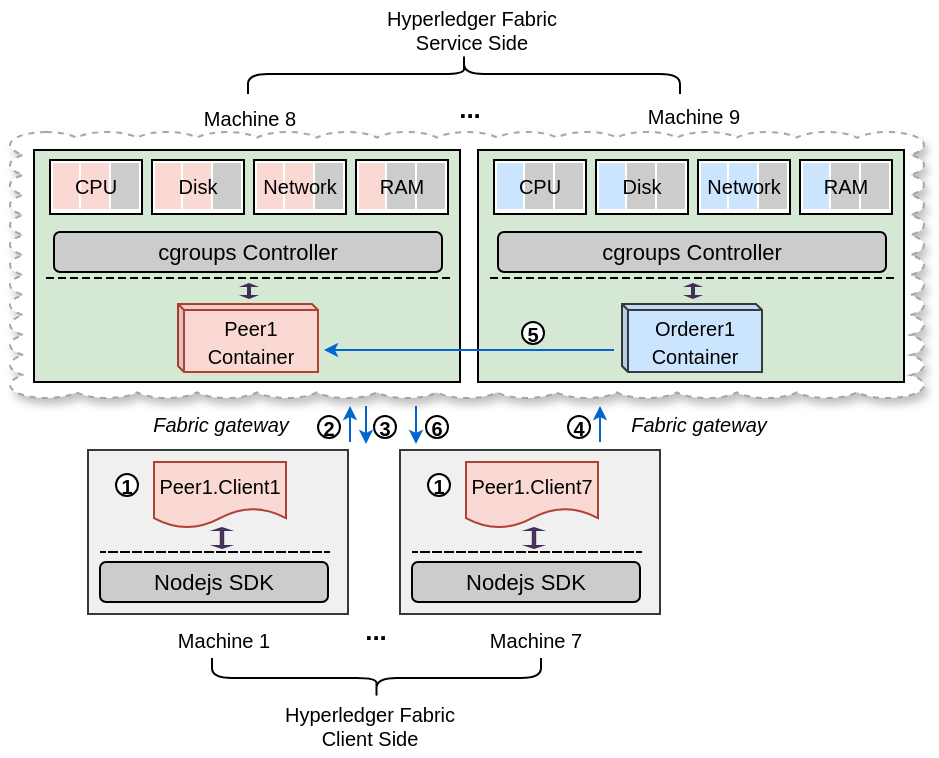 <mxfile version="21.2.8" type="device">
  <diagram id="aW8BC6xyf7XYzy20FpQa" name="Page-1">
    <mxGraphModel dx="699" dy="426" grid="1" gridSize="10" guides="1" tooltips="1" connect="1" arrows="1" fold="1" page="1" pageScale="1" pageWidth="827" pageHeight="1169" math="0" shadow="0">
      <root>
        <mxCell id="0" />
        <mxCell id="1" parent="0" />
        <mxCell id="XK2W6UIJSNf5Aq3qvfiF-6" value="" style="whiteSpace=wrap;html=1;shape=mxgraph.basic.cloud_rect;gradientColor=none;strokeColor=#A6A6A6;shadow=1;strokeWidth=1;perimeterSpacing=0;sketch=0;dashed=1;" parent="1" vertex="1">
          <mxGeometry x="267" y="328" width="457" height="133" as="geometry" />
        </mxCell>
        <mxCell id="_izc5aic09UUB3uyZORW-22" value="&lt;font style=&quot;font-size: 10px;&quot;&gt;Machine 9&lt;/font&gt;" style="text;html=1;strokeColor=none;fillColor=none;align=center;verticalAlign=middle;whiteSpace=wrap;rounded=0;fontSize=10;" parent="1" vertex="1">
          <mxGeometry x="579" y="305" width="60" height="30" as="geometry" />
        </mxCell>
        <mxCell id="_izc5aic09UUB3uyZORW-28" value="" style="rounded=0;whiteSpace=wrap;html=1;fillColor=#D5E8D4;" parent="1" vertex="1">
          <mxGeometry x="279" y="337" width="213" height="116" as="geometry" />
        </mxCell>
        <mxCell id="_izc5aic09UUB3uyZORW-29" value="cgroups Controller" style="rounded=1;whiteSpace=wrap;html=1;fillColor=#CCCCCC;strokeColor=#000000;fontSize=11;" parent="1" vertex="1">
          <mxGeometry x="289" y="378" width="194" height="20" as="geometry" />
        </mxCell>
        <mxCell id="_izc5aic09UUB3uyZORW-30" value="" style="endArrow=none;dashed=1;html=1;rounded=0;fontColor=#000000;shape=link;sketch=0;width=0;endSize=29;" parent="1" edge="1">
          <mxGeometry width="50" height="50" relative="1" as="geometry">
            <mxPoint x="487" y="401" as="sourcePoint" />
            <mxPoint x="285" y="401" as="targetPoint" />
          </mxGeometry>
        </mxCell>
        <mxCell id="_izc5aic09UUB3uyZORW-31" value="" style="html=1;shadow=0;dashed=0;align=center;verticalAlign=middle;shape=mxgraph.arrows2.twoWayArrow;dy=0.8;dx=1.0;fontColor=#ffffff;strokeColor=#432D57;fillColor=#76608a;direction=south;" parent="1" vertex="1">
          <mxGeometry x="384" y="404" width="5" height="7" as="geometry" />
        </mxCell>
        <mxCell id="_izc5aic09UUB3uyZORW-32" value="" style="rounded=0;whiteSpace=wrap;html=1;shadow=0;labelBackgroundColor=none;fontSize=10;fontColor=#000000;strokeColor=#000000;fillColor=#FFFFFF;" parent="1" vertex="1">
          <mxGeometry x="287" y="342" width="46" height="27" as="geometry" />
        </mxCell>
        <mxCell id="_izc5aic09UUB3uyZORW-33" value="" style="rounded=0;whiteSpace=wrap;html=1;shadow=0;fontSize=10;strokeColor=#FFFFFF;fillColor=#fad9d5;imageWidth=21;imageHeight=21;absoluteArcSize=1;" parent="1" vertex="1">
          <mxGeometry x="288" y="343" width="15" height="24" as="geometry" />
        </mxCell>
        <mxCell id="_izc5aic09UUB3uyZORW-34" value="" style="rounded=0;whiteSpace=wrap;html=1;shadow=0;fontSize=10;strokeColor=#FFFFFF;fillColor=#fad9d5;imageWidth=21;imageHeight=21;absoluteArcSize=1;" parent="1" vertex="1">
          <mxGeometry x="302" y="343" width="15" height="24" as="geometry" />
        </mxCell>
        <mxCell id="_izc5aic09UUB3uyZORW-35" value="" style="rounded=0;whiteSpace=wrap;html=1;shadow=0;fontSize=10;fontColor=#000000;strokeColor=#FFFFFF;fillColor=#CCCCCC;imageWidth=21;imageHeight=21;absoluteArcSize=1;" parent="1" vertex="1">
          <mxGeometry x="317" y="343" width="15" height="24" as="geometry" />
        </mxCell>
        <mxCell id="_izc5aic09UUB3uyZORW-36" value="CPU" style="text;html=1;strokeColor=none;fillColor=none;align=center;verticalAlign=middle;whiteSpace=wrap;rounded=0;fontSize=10;" parent="1" vertex="1">
          <mxGeometry x="283" y="343" width="54" height="24" as="geometry" />
        </mxCell>
        <mxCell id="_izc5aic09UUB3uyZORW-37" value="" style="rounded=0;whiteSpace=wrap;html=1;shadow=0;labelBackgroundColor=none;fontSize=10;fontColor=#000000;strokeColor=#000000;fillColor=#FFFFFF;" parent="1" vertex="1">
          <mxGeometry x="338" y="342" width="46" height="27" as="geometry" />
        </mxCell>
        <mxCell id="_izc5aic09UUB3uyZORW-38" value="" style="rounded=0;whiteSpace=wrap;html=1;shadow=0;fontSize=10;strokeColor=#FFFFFF;fillColor=#fad9d5;imageWidth=21;imageHeight=21;absoluteArcSize=1;" parent="1" vertex="1">
          <mxGeometry x="339" y="343" width="15" height="24" as="geometry" />
        </mxCell>
        <mxCell id="_izc5aic09UUB3uyZORW-39" value="" style="rounded=0;whiteSpace=wrap;html=1;shadow=0;fontSize=10;strokeColor=#FFFFFF;fillColor=#fad9d5;imageWidth=21;imageHeight=21;absoluteArcSize=1;" parent="1" vertex="1">
          <mxGeometry x="353" y="343" width="15" height="24" as="geometry" />
        </mxCell>
        <mxCell id="_izc5aic09UUB3uyZORW-40" value="" style="rounded=0;whiteSpace=wrap;html=1;shadow=0;fontSize=10;fontColor=#000000;strokeColor=#FFFFFF;fillColor=#CCCCCC;imageWidth=21;imageHeight=21;absoluteArcSize=1;" parent="1" vertex="1">
          <mxGeometry x="368" y="343" width="15" height="24" as="geometry" />
        </mxCell>
        <mxCell id="_izc5aic09UUB3uyZORW-41" value="Disk" style="text;html=1;strokeColor=none;fillColor=none;align=center;verticalAlign=middle;whiteSpace=wrap;rounded=0;fontSize=10;" parent="1" vertex="1">
          <mxGeometry x="334" y="343" width="54" height="24" as="geometry" />
        </mxCell>
        <mxCell id="_izc5aic09UUB3uyZORW-42" value="" style="rounded=0;whiteSpace=wrap;html=1;shadow=0;labelBackgroundColor=none;fontSize=10;fontColor=#000000;strokeColor=#000000;fillColor=#FFFFFF;" parent="1" vertex="1">
          <mxGeometry x="389" y="342" width="46" height="27" as="geometry" />
        </mxCell>
        <mxCell id="_izc5aic09UUB3uyZORW-43" value="" style="rounded=0;whiteSpace=wrap;html=1;shadow=0;fontSize=10;strokeColor=#FFFFFF;fillColor=#fad9d5;imageWidth=21;imageHeight=21;absoluteArcSize=1;" parent="1" vertex="1">
          <mxGeometry x="390" y="343" width="15" height="24" as="geometry" />
        </mxCell>
        <mxCell id="_izc5aic09UUB3uyZORW-44" value="" style="rounded=0;whiteSpace=wrap;html=1;shadow=0;fontSize=10;strokeColor=#FFFFFF;fillColor=#fad9d5;imageWidth=21;imageHeight=21;absoluteArcSize=1;" parent="1" vertex="1">
          <mxGeometry x="404" y="343" width="15" height="24" as="geometry" />
        </mxCell>
        <mxCell id="_izc5aic09UUB3uyZORW-45" value="" style="rounded=0;whiteSpace=wrap;html=1;shadow=0;fontSize=10;fontColor=#000000;strokeColor=#FFFFFF;fillColor=#CCCCCC;imageWidth=21;imageHeight=21;absoluteArcSize=1;" parent="1" vertex="1">
          <mxGeometry x="419" y="343" width="15" height="24" as="geometry" />
        </mxCell>
        <mxCell id="_izc5aic09UUB3uyZORW-46" value="Network" style="text;html=1;strokeColor=none;fillColor=none;align=center;verticalAlign=middle;whiteSpace=wrap;rounded=0;fontSize=10;" parent="1" vertex="1">
          <mxGeometry x="385" y="343" width="54" height="24" as="geometry" />
        </mxCell>
        <mxCell id="_izc5aic09UUB3uyZORW-47" value="&lt;font style=&quot;font-size: 10px;&quot;&gt;Peer1&lt;br style=&quot;&quot;&gt;Container&lt;/font&gt;" style="shape=cube;whiteSpace=wrap;html=1;boundedLbl=1;backgroundOutline=1;darkOpacity=0.05;darkOpacity2=0.1;shadow=0;size=3;fontSize=11;fillColor=#fad9d5;strokeColor=#ae4132;" parent="1" vertex="1">
          <mxGeometry x="351" y="414" width="70" height="34" as="geometry" />
        </mxCell>
        <mxCell id="_izc5aic09UUB3uyZORW-48" value="&lt;font style=&quot;font-size: 10px;&quot;&gt;Machine 8&lt;/font&gt;" style="text;html=1;strokeColor=none;fillColor=none;align=center;verticalAlign=middle;whiteSpace=wrap;rounded=0;fontSize=10;" parent="1" vertex="1">
          <mxGeometry x="357" y="306" width="60" height="30" as="geometry" />
        </mxCell>
        <mxCell id="_izc5aic09UUB3uyZORW-52" value="&lt;font style=&quot;font-size: 10px;&quot;&gt;Hyperledger&amp;nbsp;Fabric &lt;br&gt;Service Side&lt;br&gt;&lt;/font&gt;" style="text;html=1;strokeColor=none;fillColor=none;align=center;verticalAlign=middle;whiteSpace=wrap;rounded=0;fontSize=8;" parent="1" vertex="1">
          <mxGeometry x="368" y="262" width="260" height="30" as="geometry" />
        </mxCell>
        <mxCell id="_izc5aic09UUB3uyZORW-53" value="" style="rounded=0;whiteSpace=wrap;html=1;fillColor=#F0F0F0;strokeColor=#36393d;" parent="1" vertex="1">
          <mxGeometry x="462" y="487" width="130" height="82" as="geometry" />
        </mxCell>
        <mxCell id="_izc5aic09UUB3uyZORW-54" value="Nodejs SDK" style="rounded=1;whiteSpace=wrap;html=1;fontSize=11;fillColor=#CCCCCC;strokeColor=#000000;" parent="1" vertex="1">
          <mxGeometry x="468" y="543" width="114" height="20" as="geometry" />
        </mxCell>
        <mxCell id="_izc5aic09UUB3uyZORW-55" value="" style="endArrow=none;dashed=1;html=1;rounded=0;fontColor=#000000;shape=link;sketch=0;width=0;" parent="1" edge="1">
          <mxGeometry width="50" height="50" relative="1" as="geometry">
            <mxPoint x="583" y="538.0" as="sourcePoint" />
            <mxPoint x="468.0" y="538.0" as="targetPoint" />
          </mxGeometry>
        </mxCell>
        <mxCell id="_izc5aic09UUB3uyZORW-56" value="" style="html=1;shadow=0;dashed=0;align=center;verticalAlign=middle;shape=mxgraph.arrows2.twoWayArrow;dy=0.8;dx=1.0;fontColor=#ffffff;strokeColor=#432D57;fillColor=#76608a;direction=south;" parent="1" vertex="1">
          <mxGeometry x="526" y="526" width="6" height="10" as="geometry" />
        </mxCell>
        <mxCell id="_izc5aic09UUB3uyZORW-57" value="&lt;font style=&quot;font-size: 10px;&quot;&gt;Peer1.Client7&lt;/font&gt;" style="shape=document;whiteSpace=wrap;html=1;boundedLbl=1;fillColor=#fad9d5;strokeColor=#ae4132;" parent="1" vertex="1">
          <mxGeometry x="495" y="493" width="66" height="33" as="geometry" />
        </mxCell>
        <mxCell id="_izc5aic09UUB3uyZORW-58" value="&lt;font style=&quot;font-size: 10px;&quot;&gt;Machine 7&lt;/font&gt;" style="text;html=1;strokeColor=none;fillColor=none;align=center;verticalAlign=middle;whiteSpace=wrap;rounded=0;fontSize=10;" parent="1" vertex="1">
          <mxGeometry x="500" y="567" width="60" height="30" as="geometry" />
        </mxCell>
        <mxCell id="_izc5aic09UUB3uyZORW-59" value="1" style="ellipse;whiteSpace=wrap;html=1;aspect=fixed;fontSize=10;strokeColor=#000000;fillColor=#FFFFFF;fontStyle=1" parent="1" vertex="1">
          <mxGeometry x="476" y="499" width="11" height="11" as="geometry" />
        </mxCell>
        <mxCell id="_izc5aic09UUB3uyZORW-60" value="" style="rounded=0;whiteSpace=wrap;html=1;fillColor=#F0F0F0;strokeColor=#36393d;" parent="1" vertex="1">
          <mxGeometry x="306" y="487" width="130" height="82" as="geometry" />
        </mxCell>
        <mxCell id="_izc5aic09UUB3uyZORW-61" value="Nodejs SDK" style="rounded=1;whiteSpace=wrap;html=1;fontSize=11;fillColor=#CCCCCC;strokeColor=#000000;" parent="1" vertex="1">
          <mxGeometry x="312" y="543" width="114" height="20" as="geometry" />
        </mxCell>
        <mxCell id="_izc5aic09UUB3uyZORW-62" value="" style="endArrow=none;dashed=1;html=1;rounded=0;fontColor=#000000;shape=link;sketch=0;width=0;" parent="1" edge="1">
          <mxGeometry width="50" height="50" relative="1" as="geometry">
            <mxPoint x="427.0" y="538.0" as="sourcePoint" />
            <mxPoint x="312.0" y="538.0" as="targetPoint" />
          </mxGeometry>
        </mxCell>
        <mxCell id="_izc5aic09UUB3uyZORW-63" value="" style="html=1;shadow=0;dashed=0;align=center;verticalAlign=middle;shape=mxgraph.arrows2.twoWayArrow;dy=0.8;dx=1.0;fontColor=#ffffff;strokeColor=#432D57;fillColor=#76608a;direction=south;" parent="1" vertex="1">
          <mxGeometry x="370" y="526" width="6" height="10" as="geometry" />
        </mxCell>
        <mxCell id="_izc5aic09UUB3uyZORW-64" value="&lt;font style=&quot;font-size: 10px;&quot;&gt;Peer1.Client1&lt;/font&gt;" style="shape=document;whiteSpace=wrap;html=1;boundedLbl=1;fillColor=#fad9d5;strokeColor=#ae4132;" parent="1" vertex="1">
          <mxGeometry x="339" y="493" width="66" height="33" as="geometry" />
        </mxCell>
        <mxCell id="_izc5aic09UUB3uyZORW-65" value="&lt;font style=&quot;font-size: 10px;&quot;&gt;Machine 1&lt;/font&gt;" style="text;html=1;strokeColor=none;fillColor=none;align=center;verticalAlign=middle;whiteSpace=wrap;rounded=0;fontSize=10;" parent="1" vertex="1">
          <mxGeometry x="344" y="567" width="60" height="30" as="geometry" />
        </mxCell>
        <mxCell id="_izc5aic09UUB3uyZORW-66" value="1" style="ellipse;whiteSpace=wrap;html=1;aspect=fixed;fontSize=10;strokeColor=#000000;fillColor=#FFFFFF;fontStyle=1" parent="1" vertex="1">
          <mxGeometry x="320" y="499" width="11" height="11" as="geometry" />
        </mxCell>
        <mxCell id="_izc5aic09UUB3uyZORW-67" value="&lt;b&gt;&lt;font style=&quot;font-size: 13px;&quot;&gt;...&lt;/font&gt;&lt;/b&gt;" style="text;html=1;strokeColor=none;fillColor=none;align=center;verticalAlign=middle;whiteSpace=wrap;rounded=0;fontSize=10;" parent="1" vertex="1">
          <mxGeometry x="420" y="562" width="60" height="30" as="geometry" />
        </mxCell>
        <mxCell id="_izc5aic09UUB3uyZORW-69" value="" style="endArrow=classic;html=1;rounded=0;fontSize=10;strokeColor=#0066CC;endSize=4;startSize=4;" parent="1" edge="1">
          <mxGeometry width="50" height="50" relative="1" as="geometry">
            <mxPoint x="562" y="483" as="sourcePoint" />
            <mxPoint x="562" y="465.0" as="targetPoint" />
          </mxGeometry>
        </mxCell>
        <mxCell id="_izc5aic09UUB3uyZORW-70" value="4" style="ellipse;whiteSpace=wrap;html=1;aspect=fixed;fontSize=10;strokeColor=#000000;fillColor=#FFFFFF;fontStyle=1" parent="1" vertex="1">
          <mxGeometry x="546" y="470" width="11" height="11" as="geometry" />
        </mxCell>
        <mxCell id="_izc5aic09UUB3uyZORW-71" value="" style="endArrow=classic;html=1;rounded=0;fontSize=10;strokeColor=#0066CC;endSize=4;startSize=4;" parent="1" edge="1">
          <mxGeometry width="50" height="50" relative="1" as="geometry">
            <mxPoint x="437.0" y="483" as="sourcePoint" />
            <mxPoint x="437.0" y="465.0" as="targetPoint" />
          </mxGeometry>
        </mxCell>
        <mxCell id="_izc5aic09UUB3uyZORW-72" value="" style="endArrow=classic;html=1;rounded=0;fontSize=10;strokeColor=#0066CC;endSize=4;startSize=4;jumpSize=6;" parent="1" edge="1">
          <mxGeometry width="50" height="50" relative="1" as="geometry">
            <mxPoint x="445.0" y="465.0" as="sourcePoint" />
            <mxPoint x="445.0" y="484" as="targetPoint" />
          </mxGeometry>
        </mxCell>
        <mxCell id="_izc5aic09UUB3uyZORW-73" value="" style="endArrow=classic;html=1;rounded=0;fontSize=10;strokeColor=#0066CC;endSize=4;startSize=4;jumpSize=6;" parent="1" edge="1">
          <mxGeometry width="50" height="50" relative="1" as="geometry">
            <mxPoint x="470.0" y="465.0" as="sourcePoint" />
            <mxPoint x="470.0" y="484" as="targetPoint" />
          </mxGeometry>
        </mxCell>
        <mxCell id="_izc5aic09UUB3uyZORW-74" value="2" style="ellipse;whiteSpace=wrap;html=1;aspect=fixed;fontSize=10;strokeColor=#000000;fillColor=#FFFFFF;fontStyle=1" parent="1" vertex="1">
          <mxGeometry x="421" y="470" width="11" height="11" as="geometry" />
        </mxCell>
        <mxCell id="_izc5aic09UUB3uyZORW-75" value="3" style="ellipse;whiteSpace=wrap;html=1;aspect=fixed;fontSize=10;strokeColor=#000000;fillColor=#FFFFFF;fontStyle=1" parent="1" vertex="1">
          <mxGeometry x="449" y="470" width="11" height="11" as="geometry" />
        </mxCell>
        <mxCell id="_izc5aic09UUB3uyZORW-76" value="6" style="ellipse;whiteSpace=wrap;html=1;aspect=fixed;fontSize=10;strokeColor=#000000;fillColor=#FFFFFF;fontStyle=1" parent="1" vertex="1">
          <mxGeometry x="475" y="470" width="11" height="11" as="geometry" />
        </mxCell>
        <mxCell id="ahnX-Xyx6NTxRVOsWMf1-1" value="" style="rounded=0;whiteSpace=wrap;html=1;shadow=0;labelBackgroundColor=none;fontSize=10;fontColor=#000000;strokeColor=#000000;fillColor=#FFFFFF;" parent="1" vertex="1">
          <mxGeometry x="440" y="342" width="46" height="27" as="geometry" />
        </mxCell>
        <mxCell id="ahnX-Xyx6NTxRVOsWMf1-2" value="" style="rounded=0;whiteSpace=wrap;html=1;shadow=0;fontSize=10;strokeColor=#FFFFFF;fillColor=#fad9d5;imageWidth=21;imageHeight=21;absoluteArcSize=1;" parent="1" vertex="1">
          <mxGeometry x="441" y="343" width="15" height="24" as="geometry" />
        </mxCell>
        <mxCell id="ahnX-Xyx6NTxRVOsWMf1-3" value="" style="rounded=0;whiteSpace=wrap;html=1;shadow=0;fontSize=10;strokeColor=#FFFFFF;fillColor=#CCCCCC;imageWidth=21;imageHeight=21;absoluteArcSize=1;" parent="1" vertex="1">
          <mxGeometry x="455" y="343" width="15" height="24" as="geometry" />
        </mxCell>
        <mxCell id="ahnX-Xyx6NTxRVOsWMf1-4" value="" style="rounded=0;whiteSpace=wrap;html=1;shadow=0;fontSize=10;fontColor=#000000;strokeColor=#FFFFFF;fillColor=#CCCCCC;imageWidth=21;imageHeight=21;absoluteArcSize=1;" parent="1" vertex="1">
          <mxGeometry x="470" y="343" width="15" height="24" as="geometry" />
        </mxCell>
        <mxCell id="ahnX-Xyx6NTxRVOsWMf1-5" value="RAM" style="text;html=1;strokeColor=none;fillColor=none;align=center;verticalAlign=middle;whiteSpace=wrap;rounded=0;fontSize=10;" parent="1" vertex="1">
          <mxGeometry x="436" y="343" width="54" height="24" as="geometry" />
        </mxCell>
        <mxCell id="ahnX-Xyx6NTxRVOsWMf1-6" value="" style="rounded=0;whiteSpace=wrap;html=1;fillColor=#D5E8D4;" parent="1" vertex="1">
          <mxGeometry x="501" y="337" width="213" height="116" as="geometry" />
        </mxCell>
        <mxCell id="ahnX-Xyx6NTxRVOsWMf1-7" value="cgroups Controller" style="rounded=1;whiteSpace=wrap;html=1;fillColor=#CCCCCC;strokeColor=#000000;fontSize=11;" parent="1" vertex="1">
          <mxGeometry x="511" y="378" width="194" height="20" as="geometry" />
        </mxCell>
        <mxCell id="ahnX-Xyx6NTxRVOsWMf1-8" value="" style="endArrow=none;dashed=1;html=1;rounded=0;fontColor=#000000;shape=link;sketch=0;width=0;endSize=29;" parent="1" edge="1">
          <mxGeometry width="50" height="50" relative="1" as="geometry">
            <mxPoint x="709" y="401" as="sourcePoint" />
            <mxPoint x="507" y="401" as="targetPoint" />
          </mxGeometry>
        </mxCell>
        <mxCell id="ahnX-Xyx6NTxRVOsWMf1-9" value="" style="html=1;shadow=0;dashed=0;align=center;verticalAlign=middle;shape=mxgraph.arrows2.twoWayArrow;dy=0.8;dx=1.0;fontColor=#ffffff;strokeColor=#432D57;fillColor=#76608a;direction=south;" parent="1" vertex="1">
          <mxGeometry x="606" y="404" width="5" height="7" as="geometry" />
        </mxCell>
        <mxCell id="ahnX-Xyx6NTxRVOsWMf1-10" value="" style="rounded=0;whiteSpace=wrap;html=1;shadow=0;labelBackgroundColor=none;fontSize=10;fontColor=#000000;strokeColor=#000000;fillColor=#FFFFFF;" parent="1" vertex="1">
          <mxGeometry x="509" y="342" width="46" height="27" as="geometry" />
        </mxCell>
        <mxCell id="ahnX-Xyx6NTxRVOsWMf1-11" value="" style="rounded=0;whiteSpace=wrap;html=1;shadow=0;fontSize=10;strokeColor=#FFFFFF;fillColor=#CCE5FF;imageWidth=21;imageHeight=21;absoluteArcSize=1;" parent="1" vertex="1">
          <mxGeometry x="510" y="343" width="15" height="24" as="geometry" />
        </mxCell>
        <mxCell id="ahnX-Xyx6NTxRVOsWMf1-12" value="" style="rounded=0;whiteSpace=wrap;html=1;shadow=0;fontSize=10;strokeColor=#FFFFFF;fillColor=#CCCCCC;imageWidth=21;imageHeight=21;absoluteArcSize=1;" parent="1" vertex="1">
          <mxGeometry x="524" y="343" width="15" height="24" as="geometry" />
        </mxCell>
        <mxCell id="ahnX-Xyx6NTxRVOsWMf1-13" value="" style="rounded=0;whiteSpace=wrap;html=1;shadow=0;fontSize=10;fontColor=#000000;strokeColor=#FFFFFF;fillColor=#CCCCCC;imageWidth=21;imageHeight=21;absoluteArcSize=1;" parent="1" vertex="1">
          <mxGeometry x="539" y="343" width="15" height="24" as="geometry" />
        </mxCell>
        <mxCell id="ahnX-Xyx6NTxRVOsWMf1-14" value="CPU" style="text;html=1;strokeColor=none;fillColor=none;align=center;verticalAlign=middle;whiteSpace=wrap;rounded=0;fontSize=10;" parent="1" vertex="1">
          <mxGeometry x="505" y="343" width="54" height="24" as="geometry" />
        </mxCell>
        <mxCell id="ahnX-Xyx6NTxRVOsWMf1-15" value="" style="rounded=0;whiteSpace=wrap;html=1;shadow=0;labelBackgroundColor=none;fontSize=10;fontColor=#000000;strokeColor=#000000;fillColor=#FFFFFF;" parent="1" vertex="1">
          <mxGeometry x="560" y="342" width="46" height="27" as="geometry" />
        </mxCell>
        <mxCell id="ahnX-Xyx6NTxRVOsWMf1-16" value="" style="rounded=0;whiteSpace=wrap;html=1;shadow=0;fontSize=10;strokeColor=#FFFFFF;fillColor=#CCE5FF;imageWidth=21;imageHeight=21;absoluteArcSize=1;" parent="1" vertex="1">
          <mxGeometry x="561" y="343" width="15" height="24" as="geometry" />
        </mxCell>
        <mxCell id="ahnX-Xyx6NTxRVOsWMf1-17" value="" style="rounded=0;whiteSpace=wrap;html=1;shadow=0;fontSize=10;strokeColor=#FFFFFF;fillColor=#CCCCCC;imageWidth=21;imageHeight=21;absoluteArcSize=1;" parent="1" vertex="1">
          <mxGeometry x="575" y="343" width="15" height="24" as="geometry" />
        </mxCell>
        <mxCell id="ahnX-Xyx6NTxRVOsWMf1-18" value="" style="rounded=0;whiteSpace=wrap;html=1;shadow=0;fontSize=10;fontColor=#000000;strokeColor=#FFFFFF;fillColor=#CCCCCC;imageWidth=21;imageHeight=21;absoluteArcSize=1;" parent="1" vertex="1">
          <mxGeometry x="590" y="343" width="15" height="24" as="geometry" />
        </mxCell>
        <mxCell id="ahnX-Xyx6NTxRVOsWMf1-19" value="Disk" style="text;html=1;strokeColor=none;fillColor=none;align=center;verticalAlign=middle;whiteSpace=wrap;rounded=0;fontSize=10;" parent="1" vertex="1">
          <mxGeometry x="556" y="343" width="54" height="24" as="geometry" />
        </mxCell>
        <mxCell id="ahnX-Xyx6NTxRVOsWMf1-20" value="" style="rounded=0;whiteSpace=wrap;html=1;shadow=0;labelBackgroundColor=none;fontSize=10;fontColor=#000000;strokeColor=#000000;fillColor=#FFFFFF;" parent="1" vertex="1">
          <mxGeometry x="611" y="342" width="46" height="27" as="geometry" />
        </mxCell>
        <mxCell id="ahnX-Xyx6NTxRVOsWMf1-21" value="" style="rounded=0;whiteSpace=wrap;html=1;shadow=0;fontSize=10;strokeColor=#FFFFFF;fillColor=#CCE5FF;imageWidth=21;imageHeight=21;absoluteArcSize=1;" parent="1" vertex="1">
          <mxGeometry x="612" y="343" width="15" height="24" as="geometry" />
        </mxCell>
        <mxCell id="ahnX-Xyx6NTxRVOsWMf1-22" value="" style="rounded=0;whiteSpace=wrap;html=1;shadow=0;fontSize=10;strokeColor=#FFFFFF;fillColor=#CCE5FF;imageWidth=21;imageHeight=21;absoluteArcSize=1;" parent="1" vertex="1">
          <mxGeometry x="626" y="343" width="15" height="24" as="geometry" />
        </mxCell>
        <mxCell id="ahnX-Xyx6NTxRVOsWMf1-23" value="" style="rounded=0;whiteSpace=wrap;html=1;shadow=0;fontSize=10;fontColor=#000000;strokeColor=#FFFFFF;fillColor=#CCCCCC;imageWidth=21;imageHeight=21;absoluteArcSize=1;" parent="1" vertex="1">
          <mxGeometry x="641" y="343" width="15" height="24" as="geometry" />
        </mxCell>
        <mxCell id="ahnX-Xyx6NTxRVOsWMf1-24" value="Network" style="text;html=1;strokeColor=none;fillColor=none;align=center;verticalAlign=middle;whiteSpace=wrap;rounded=0;fontSize=10;" parent="1" vertex="1">
          <mxGeometry x="607" y="343" width="54" height="24" as="geometry" />
        </mxCell>
        <mxCell id="ahnX-Xyx6NTxRVOsWMf1-25" value="&lt;font style=&quot;font-size: 10px;&quot;&gt;Orderer1&lt;br style=&quot;&quot;&gt;Container&lt;/font&gt;" style="shape=cube;whiteSpace=wrap;html=1;boundedLbl=1;backgroundOutline=1;darkOpacity=0.05;darkOpacity2=0.1;shadow=0;size=3;fontSize=11;fillColor=#cce5ff;strokeColor=#36393d;" parent="1" vertex="1">
          <mxGeometry x="573" y="414" width="70" height="34" as="geometry" />
        </mxCell>
        <mxCell id="ahnX-Xyx6NTxRVOsWMf1-26" value="" style="rounded=0;whiteSpace=wrap;html=1;shadow=0;labelBackgroundColor=none;fontSize=10;fontColor=#000000;strokeColor=#000000;fillColor=#FFFFFF;" parent="1" vertex="1">
          <mxGeometry x="662" y="342" width="46" height="27" as="geometry" />
        </mxCell>
        <mxCell id="ahnX-Xyx6NTxRVOsWMf1-27" value="" style="rounded=0;whiteSpace=wrap;html=1;shadow=0;fontSize=10;strokeColor=#FFFFFF;fillColor=#CCE5FF;imageWidth=21;imageHeight=21;absoluteArcSize=1;" parent="1" vertex="1">
          <mxGeometry x="663" y="343" width="15" height="24" as="geometry" />
        </mxCell>
        <mxCell id="ahnX-Xyx6NTxRVOsWMf1-28" value="" style="rounded=0;whiteSpace=wrap;html=1;shadow=0;fontSize=10;strokeColor=#FFFFFF;fillColor=#CCCCCC;imageWidth=21;imageHeight=21;absoluteArcSize=1;" parent="1" vertex="1">
          <mxGeometry x="677" y="343" width="15" height="24" as="geometry" />
        </mxCell>
        <mxCell id="ahnX-Xyx6NTxRVOsWMf1-29" value="" style="rounded=0;whiteSpace=wrap;html=1;shadow=0;fontSize=10;fontColor=#000000;strokeColor=#FFFFFF;fillColor=#CCCCCC;imageWidth=21;imageHeight=21;absoluteArcSize=1;" parent="1" vertex="1">
          <mxGeometry x="692" y="343" width="15" height="24" as="geometry" />
        </mxCell>
        <mxCell id="ahnX-Xyx6NTxRVOsWMf1-30" value="RAM" style="text;html=1;strokeColor=none;fillColor=none;align=center;verticalAlign=middle;whiteSpace=wrap;rounded=0;fontSize=10;" parent="1" vertex="1">
          <mxGeometry x="658" y="343" width="54" height="24" as="geometry" />
        </mxCell>
        <mxCell id="_izc5aic09UUB3uyZORW-50" value="" style="endArrow=classic;html=1;rounded=0;fontSize=10;strokeColor=#0066CC;endSize=4;startSize=4;jumpSize=6;" parent="1" edge="1">
          <mxGeometry width="50" height="50" relative="1" as="geometry">
            <mxPoint x="569" y="437" as="sourcePoint" />
            <mxPoint x="424" y="437.0" as="targetPoint" />
          </mxGeometry>
        </mxCell>
        <mxCell id="_izc5aic09UUB3uyZORW-51" value="5" style="ellipse;whiteSpace=wrap;html=1;aspect=fixed;fontSize=10;strokeColor=#000000;fillColor=#FFFFFF;fontStyle=1" parent="1" vertex="1">
          <mxGeometry x="523" y="423" width="11" height="11" as="geometry" />
        </mxCell>
        <mxCell id="E17N7Q5KL3azJN7GOX-G-2" value="&lt;span style=&quot;font-size: 10px;&quot;&gt;&lt;i&gt;Fabric gateway&lt;/i&gt;&lt;/span&gt;" style="text;html=1;strokeColor=none;fillColor=none;align=center;verticalAlign=middle;whiteSpace=wrap;rounded=0;fontSize=8;" parent="1" vertex="1">
          <mxGeometry x="328" y="459" width="89" height="30" as="geometry" />
        </mxCell>
        <mxCell id="E17N7Q5KL3azJN7GOX-G-3" value="&lt;span style=&quot;font-size: 10px;&quot;&gt;&lt;i&gt;Fabric gateway&lt;/i&gt;&lt;/span&gt;" style="text;html=1;strokeColor=none;fillColor=none;align=center;verticalAlign=middle;whiteSpace=wrap;rounded=0;fontSize=8;" parent="1" vertex="1">
          <mxGeometry x="567" y="459" width="89" height="30" as="geometry" />
        </mxCell>
        <mxCell id="8RkwSL7RH_2S7QH65K8Y-1" value="&lt;font style=&quot;font-size: 10px;&quot;&gt;Hyperledger&amp;nbsp;Fabric&lt;br&gt;Client Side&lt;br&gt;&lt;/font&gt;" style="text;html=1;strokeColor=none;fillColor=none;align=center;verticalAlign=middle;whiteSpace=wrap;rounded=0;fontSize=8;" parent="1" vertex="1">
          <mxGeometry x="379" y="610" width="136" height="30" as="geometry" />
        </mxCell>
        <mxCell id="Rb0WIgnKR_dMNXij6iVX-1" value="" style="shape=curlyBracket;whiteSpace=wrap;html=1;rounded=1;labelPosition=left;verticalLabelPosition=middle;align=right;verticalAlign=middle;rotation=90;" parent="1" vertex="1">
          <mxGeometry x="484" y="191" width="20" height="216" as="geometry" />
        </mxCell>
        <mxCell id="Rb0WIgnKR_dMNXij6iVX-2" value="" style="shape=curlyBracket;whiteSpace=wrap;html=1;rounded=1;labelPosition=left;verticalLabelPosition=middle;align=right;verticalAlign=middle;rotation=90;flipV=0;flipH=1;" parent="1" vertex="1">
          <mxGeometry x="440.25" y="518.75" width="20" height="164.5" as="geometry" />
        </mxCell>
        <mxCell id="Rb0WIgnKR_dMNXij6iVX-3" value="&lt;b&gt;&lt;font style=&quot;font-size: 13px;&quot;&gt;...&lt;/font&gt;&lt;/b&gt;" style="text;html=1;strokeColor=none;fillColor=none;align=center;verticalAlign=middle;whiteSpace=wrap;rounded=0;fontSize=10;" parent="1" vertex="1">
          <mxGeometry x="467" y="301" width="60" height="30" as="geometry" />
        </mxCell>
      </root>
    </mxGraphModel>
  </diagram>
</mxfile>
